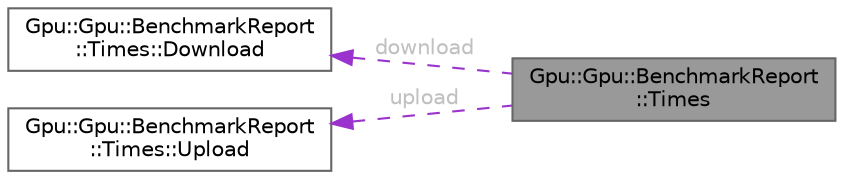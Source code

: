 digraph "Gpu::Gpu::BenchmarkReport::Times"
{
 // LATEX_PDF_SIZE
  bgcolor="transparent";
  edge [fontname=Helvetica,fontsize=10,labelfontname=Helvetica,labelfontsize=10];
  node [fontname=Helvetica,fontsize=10,shape=box,height=0.2,width=0.4];
  rankdir="LR";
  Node1 [id="Node000001",label="Gpu::Gpu::BenchmarkReport\l::Times",height=0.2,width=0.4,color="gray40", fillcolor="grey60", style="filled", fontcolor="black",tooltip="Timing data for different GPU operations in milliseconds."];
  Node2 -> Node1 [id="edge1_Node000001_Node000002",dir="back",color="darkorchid3",style="dashed",tooltip=" ",label=" download",fontcolor="grey" ];
  Node2 [id="Node000002",label="Gpu::Gpu::BenchmarkReport\l::Times::Download",height=0.2,width=0.4,color="gray40", fillcolor="white", style="filled",URL="$classGpu_1_1Gpu_1_1BenchmarkReport_1_1Times_1_1Download.html",tooltip="Download times from GPU to CPU in milliseconds."];
  Node3 -> Node1 [id="edge2_Node000001_Node000003",dir="back",color="darkorchid3",style="dashed",tooltip=" ",label=" upload",fontcolor="grey" ];
  Node3 [id="Node000003",label="Gpu::Gpu::BenchmarkReport\l::Times::Upload",height=0.2,width=0.4,color="gray40", fillcolor="white", style="filled",URL="$classGpu_1_1Gpu_1_1BenchmarkReport_1_1Times_1_1Upload.html",tooltip="Upload times from CPU to GPU in milliseconds."];
}
